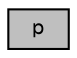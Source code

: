digraph G
{
  bgcolor="transparent";
  edge [fontname="FreeSans",fontsize="10",labelfontname="FreeSans",labelfontsize="10"];
  node [fontname="FreeSans",fontsize="10",shape=record];
  rankdir=LR;
  Node1 [label="p",height=0.2,width=0.4,color="black", fillcolor="grey75", style="filled" fontcolor="black"];
}
